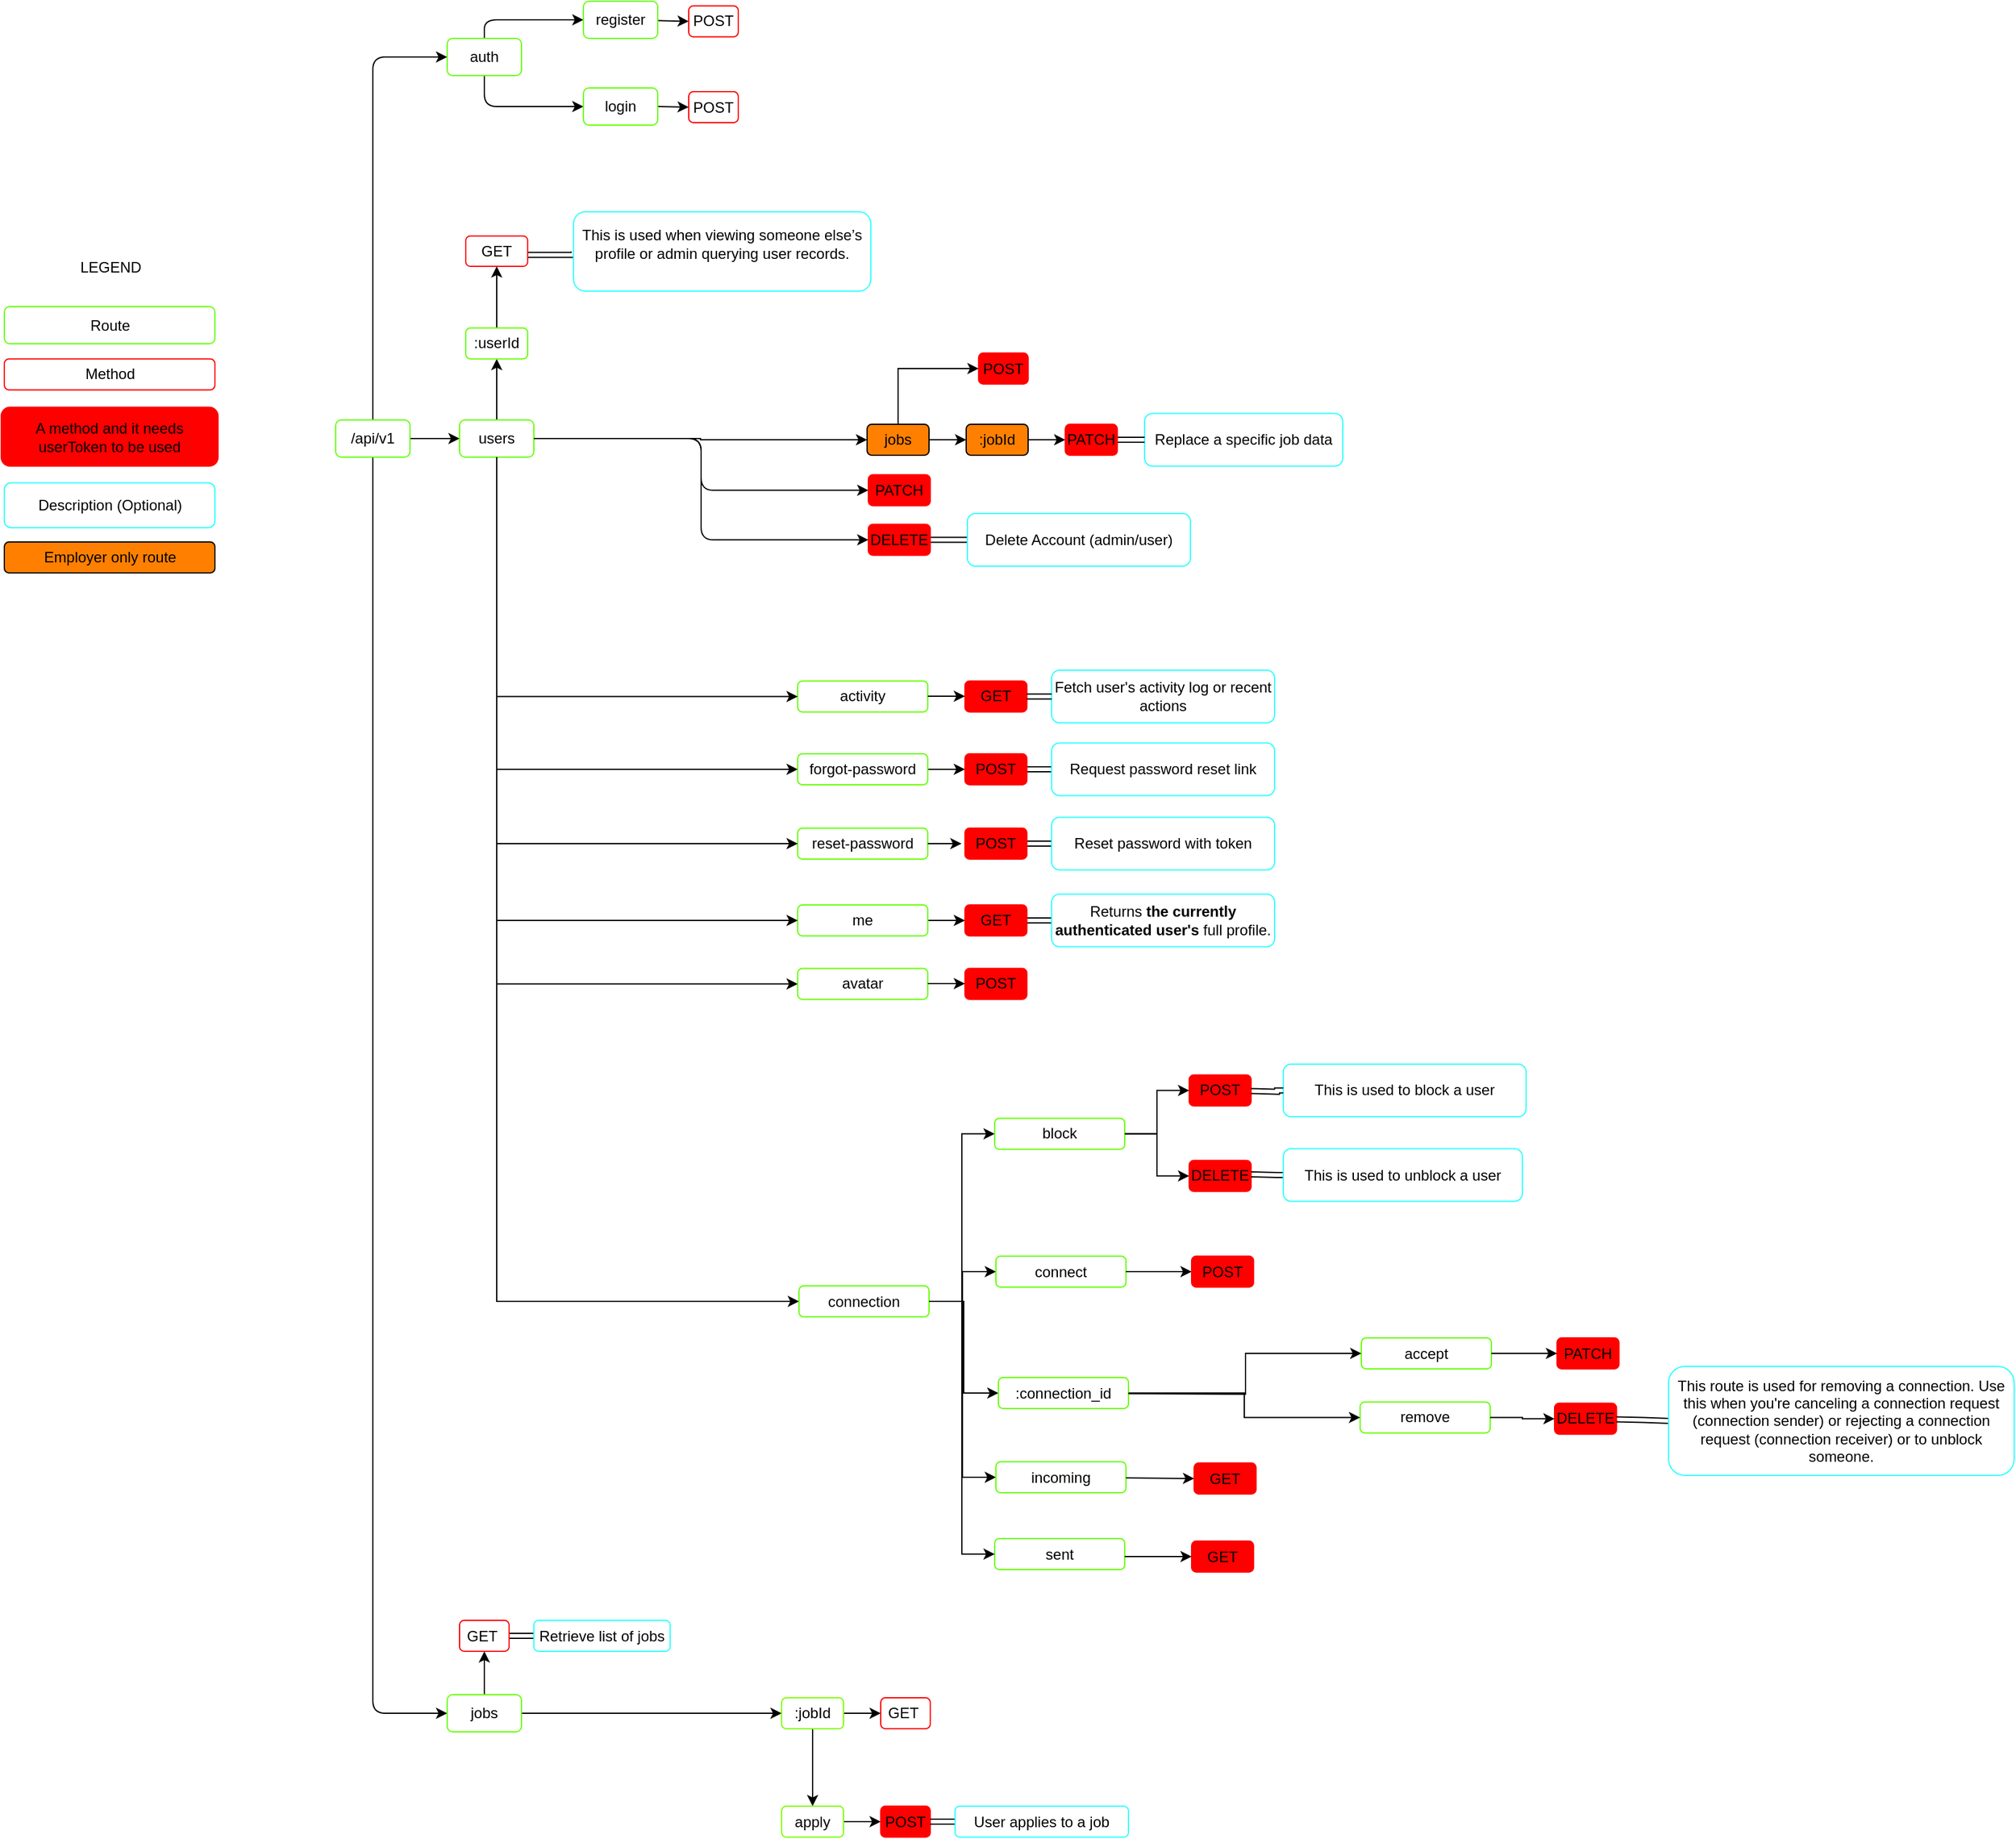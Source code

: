 <mxfile version="28.0.4">
  <diagram id="FDFD36CgAtV6o2mxxV2y" name="v1">
    <mxGraphModel dx="913" dy="455" grid="0" gridSize="10" guides="1" tooltips="1" connect="1" arrows="1" fold="1" page="1" pageScale="1" pageWidth="1100" pageHeight="850" background="none" math="0" shadow="0">
      <root>
        <mxCell id="0" />
        <mxCell id="1" parent="0" />
        <mxCell id="7" value="" style="edgeStyle=none;html=1;fontStyle=0;" parent="1" source="9" target="10" edge="1">
          <mxGeometry relative="1" as="geometry" />
        </mxCell>
        <mxCell id="8" style="edgeStyle=orthogonalEdgeStyle;html=1;entryX=0;entryY=0.5;entryDx=0;entryDy=0;exitX=0.5;exitY=1;exitDx=0;exitDy=0;fontStyle=0;" parent="1" source="9" target="11" edge="1">
          <mxGeometry relative="1" as="geometry" />
        </mxCell>
        <mxCell id="15" value="" style="edgeStyle=orthogonalEdgeStyle;html=1;exitX=0.5;exitY=0;exitDx=0;exitDy=0;entryX=0;entryY=0.5;entryDx=0;entryDy=0;fontStyle=0;" parent="1" source="9" target="14" edge="1">
          <mxGeometry relative="1" as="geometry" />
        </mxCell>
        <mxCell id="9" value="/api/v1" style="rounded=1;whiteSpace=wrap;html=1;strokeColor=#65FF00;fontStyle=0;" parent="1" vertex="1">
          <mxGeometry x="836" y="732" width="60" height="30" as="geometry" />
        </mxCell>
        <mxCell id="iW4W0P-OppsEhK05owAz-121" value="" style="edgeStyle=orthogonalEdgeStyle;rounded=0;orthogonalLoop=1;jettySize=auto;html=1;" parent="1" source="10" target="iW4W0P-OppsEhK05owAz-119" edge="1">
          <mxGeometry relative="1" as="geometry" />
        </mxCell>
        <mxCell id="iW4W0P-OppsEhK05owAz-137" style="edgeStyle=orthogonalEdgeStyle;rounded=0;orthogonalLoop=1;jettySize=auto;html=1;entryX=0;entryY=0.5;entryDx=0;entryDy=0;" parent="1" source="10" target="iW4W0P-OppsEhK05owAz-129" edge="1">
          <mxGeometry relative="1" as="geometry">
            <mxPoint x="1224.31" y="725.756" as="targetPoint" />
          </mxGeometry>
        </mxCell>
        <mxCell id="m2tScSyhQQKVC9vZuVkj-111" style="edgeStyle=orthogonalEdgeStyle;rounded=0;orthogonalLoop=1;jettySize=auto;html=1;entryX=0;entryY=0.5;entryDx=0;entryDy=0;exitX=0.5;exitY=1;exitDx=0;exitDy=0;" parent="1" source="10" target="m2tScSyhQQKVC9vZuVkj-110" edge="1">
          <mxGeometry relative="1" as="geometry" />
        </mxCell>
        <mxCell id="10" value="users" style="rounded=1;whiteSpace=wrap;html=1;strokeColor=#65FF00;fontStyle=0;" parent="1" vertex="1">
          <mxGeometry x="936" y="732" width="60" height="30" as="geometry" />
        </mxCell>
        <mxCell id="87" style="edgeStyle=orthogonalEdgeStyle;html=1;entryX=0.5;entryY=1;entryDx=0;entryDy=0;exitX=0.5;exitY=0;exitDx=0;exitDy=0;fontStyle=0;" parent="1" source="11" target="83" edge="1">
          <mxGeometry relative="1" as="geometry" />
        </mxCell>
        <mxCell id="89" style="edgeStyle=orthogonalEdgeStyle;html=1;entryX=0;entryY=0.5;entryDx=0;entryDy=0;fontStyle=0;" parent="1" source="11" target="88" edge="1">
          <mxGeometry relative="1" as="geometry" />
        </mxCell>
        <mxCell id="11" value="jobs" style="rounded=1;whiteSpace=wrap;html=1;strokeColor=#65FF00;fontStyle=0;" parent="1" vertex="1">
          <mxGeometry x="926" y="1761" width="60" height="30" as="geometry" />
        </mxCell>
        <mxCell id="59" value="" style="edgeStyle=orthogonalEdgeStyle;html=1;fontStyle=0;exitX=0.5;exitY=0;exitDx=0;exitDy=0;" parent="1" source="14" target="58" edge="1">
          <mxGeometry relative="1" as="geometry" />
        </mxCell>
        <mxCell id="61" value="" style="edgeStyle=orthogonalEdgeStyle;html=1;exitX=0.5;exitY=1;exitDx=0;exitDy=0;entryX=0;entryY=0.5;entryDx=0;entryDy=0;fontStyle=0;" parent="1" source="14" target="60" edge="1">
          <mxGeometry relative="1" as="geometry" />
        </mxCell>
        <mxCell id="14" value="auth" style="rounded=1;whiteSpace=wrap;html=1;strokeColor=#65FF00;fontStyle=0;" parent="1" vertex="1">
          <mxGeometry x="926" y="424" width="60" height="30" as="geometry" />
        </mxCell>
        <mxCell id="27" style="edgeStyle=orthogonalEdgeStyle;html=1;entryX=0;entryY=0.5;entryDx=0;entryDy=0;exitX=1;exitY=0.5;exitDx=0;exitDy=0;fontStyle=0;" parent="1" source="10" target="24" edge="1">
          <mxGeometry relative="1" as="geometry" />
        </mxCell>
        <mxCell id="Y0pdC-1RMZM0bYmB5sbG-111" style="edgeStyle=orthogonalEdgeStyle;rounded=0;orthogonalLoop=1;jettySize=auto;html=1;entryX=0;entryY=0.5;entryDx=0;entryDy=0;exitX=0.5;exitY=1;exitDx=0;exitDy=0;" parent="1" source="10" target="Y0pdC-1RMZM0bYmB5sbG-110" edge="1">
          <mxGeometry relative="1" as="geometry" />
        </mxCell>
        <mxCell id="iW4W0P-OppsEhK05owAz-115" style="edgeStyle=orthogonalEdgeStyle;rounded=0;orthogonalLoop=1;jettySize=auto;html=1;entryX=0;entryY=0.5;entryDx=0;entryDy=0;exitX=0.5;exitY=1;exitDx=0;exitDy=0;" parent="1" source="10" target="iW4W0P-OppsEhK05owAz-110" edge="1">
          <mxGeometry relative="1" as="geometry" />
        </mxCell>
        <mxCell id="24" value="PATCH" style="whiteSpace=wrap;html=1;rounded=1;strokeColor=#FF0000;fontStyle=0;fillColor=#FF0000;" parent="1" vertex="1">
          <mxGeometry x="1266" y="776.25" width="50" height="25" as="geometry" />
        </mxCell>
        <mxCell id="Y0pdC-1RMZM0bYmB5sbG-114" value="" style="edgeStyle=orthogonalEdgeStyle;rounded=0;orthogonalLoop=1;jettySize=auto;html=1;shape=link;" parent="1" source="30" target="Y0pdC-1RMZM0bYmB5sbG-113" edge="1">
          <mxGeometry relative="1" as="geometry" />
        </mxCell>
        <mxCell id="30" value="DELETE" style="whiteSpace=wrap;html=1;rounded=1;strokeColor=#FF0000;fontStyle=0;fillColor=#FF0000;" parent="1" vertex="1">
          <mxGeometry x="1266" y="816.25" width="50" height="25" as="geometry" />
        </mxCell>
        <mxCell id="33" style="edgeStyle=orthogonalEdgeStyle;html=1;entryX=0;entryY=0.5;entryDx=0;entryDy=0;exitX=1;exitY=0.5;exitDx=0;exitDy=0;fontStyle=0;" parent="1" source="10" target="30" edge="1">
          <mxGeometry relative="1" as="geometry">
            <mxPoint x="1231" y="770.75" as="sourcePoint" />
            <mxPoint x="1286" y="805.75" as="targetPoint" />
          </mxGeometry>
        </mxCell>
        <mxCell id="34" value="Route" style="rounded=1;whiteSpace=wrap;html=1;strokeColor=#65FF00;fontStyle=0;flipV=0;" parent="1" vertex="1">
          <mxGeometry x="568.5" y="640.5" width="170" height="30" as="geometry" />
        </mxCell>
        <mxCell id="35" value="&lt;span&gt;Method&lt;/span&gt;" style="whiteSpace=wrap;html=1;rounded=1;strokeColor=#FF0000;fontStyle=0;flipV=0;" parent="1" vertex="1">
          <mxGeometry x="568.5" y="682.75" width="170" height="25" as="geometry" />
        </mxCell>
        <mxCell id="38" value="Description (Optional)" style="whiteSpace=wrap;html=1;rounded=1;strokeColor=#33FFFF;fontStyle=0;flipV=0;" parent="1" vertex="1">
          <mxGeometry x="568.5" y="782.75" width="170" height="36.25" as="geometry" />
        </mxCell>
        <mxCell id="74" style="edgeStyle=none;html=1;entryX=0;entryY=0.5;entryDx=0;entryDy=0;fontStyle=0;" parent="1" source="58" target="63" edge="1">
          <mxGeometry relative="1" as="geometry" />
        </mxCell>
        <mxCell id="58" value="register" style="rounded=1;whiteSpace=wrap;html=1;strokeColor=#65FF00;fontStyle=0;" parent="1" vertex="1">
          <mxGeometry x="1036" y="394" width="60" height="30" as="geometry" />
        </mxCell>
        <mxCell id="75" style="edgeStyle=none;html=1;exitX=1;exitY=0.5;exitDx=0;exitDy=0;entryX=0;entryY=0.5;entryDx=0;entryDy=0;fontStyle=0;" parent="1" source="60" target="71" edge="1">
          <mxGeometry relative="1" as="geometry" />
        </mxCell>
        <mxCell id="60" value="login" style="rounded=1;whiteSpace=wrap;html=1;strokeColor=#65FF00;fontStyle=0;" parent="1" vertex="1">
          <mxGeometry x="1036" y="464" width="60" height="30" as="geometry" />
        </mxCell>
        <mxCell id="63" value="&lt;span&gt;POST&lt;/span&gt;" style="whiteSpace=wrap;html=1;rounded=1;strokeColor=#FF0000;fontStyle=0;" parent="1" vertex="1">
          <mxGeometry x="1121" y="397.75" width="40" height="25" as="geometry" />
        </mxCell>
        <mxCell id="71" value="&lt;span&gt;POST&lt;/span&gt;" style="whiteSpace=wrap;html=1;rounded=1;strokeColor=#FF0000;fontStyle=0;" parent="1" vertex="1">
          <mxGeometry x="1121" y="467" width="40" height="25" as="geometry" />
        </mxCell>
        <mxCell id="76" value="&lt;span&gt;A method and it needs userToken to be used&lt;/span&gt;" style="whiteSpace=wrap;html=1;rounded=1;strokeColor=#FF0000;fillColor=#FF0000;fontStyle=0;flipV=0;" parent="1" vertex="1">
          <mxGeometry x="566" y="721.75" width="175" height="47.5" as="geometry" />
        </mxCell>
        <mxCell id="82" value="" style="edgeStyle=none;html=1;shape=link;fontStyle=0;" parent="1" source="83" target="84" edge="1">
          <mxGeometry relative="1" as="geometry" />
        </mxCell>
        <mxCell id="83" value="&lt;span&gt;GET&amp;nbsp;&lt;/span&gt;" style="whiteSpace=wrap;html=1;rounded=1;strokeColor=#FF0000;fontStyle=0;" parent="1" vertex="1">
          <mxGeometry x="936" y="1701" width="40" height="25" as="geometry" />
        </mxCell>
        <mxCell id="84" value="Retrieve list of jobs" style="whiteSpace=wrap;html=1;rounded=1;strokeColor=#33FFFF;fontStyle=0;" parent="1" vertex="1">
          <mxGeometry x="996" y="1701" width="110" height="25" as="geometry" />
        </mxCell>
        <mxCell id="94" style="edgeStyle=none;html=1;entryX=0;entryY=0.5;entryDx=0;entryDy=0;fontStyle=0;" parent="1" source="88" target="92" edge="1">
          <mxGeometry relative="1" as="geometry" />
        </mxCell>
        <mxCell id="106" value="" style="edgeStyle=none;html=1;fontStyle=0;" parent="1" source="88" target="104" edge="1">
          <mxGeometry relative="1" as="geometry" />
        </mxCell>
        <mxCell id="88" value="&lt;span&gt;:jobId&lt;/span&gt;" style="whiteSpace=wrap;html=1;rounded=1;strokeColor=#80FF00;fontStyle=0;" parent="1" vertex="1">
          <mxGeometry x="1196" y="1763.5" width="50" height="25" as="geometry" />
        </mxCell>
        <mxCell id="92" value="&lt;span&gt;GET&amp;nbsp;&lt;/span&gt;" style="whiteSpace=wrap;html=1;rounded=1;strokeColor=#FF0000;fontStyle=0;" parent="1" vertex="1">
          <mxGeometry x="1276" y="1763.5" width="40" height="25" as="geometry" />
        </mxCell>
        <mxCell id="101" value="Employer only route" style="whiteSpace=wrap;html=1;rounded=1;strokeColor=#000000;fillColor=#FF8000;fontStyle=0;flipV=0;" parent="1" vertex="1">
          <mxGeometry x="568.5" y="830.5" width="170" height="25" as="geometry" />
        </mxCell>
        <mxCell id="110" value="" style="edgeStyle=none;html=1;entryX=0;entryY=0.5;entryDx=0;entryDy=0;" parent="1" source="104" target="107" edge="1">
          <mxGeometry relative="1" as="geometry" />
        </mxCell>
        <mxCell id="104" value="apply" style="whiteSpace=wrap;html=1;rounded=1;strokeColor=#80FF00;fontStyle=0;" parent="1" vertex="1">
          <mxGeometry x="1196" y="1851" width="50" height="25" as="geometry" />
        </mxCell>
        <mxCell id="107" value="&lt;span&gt;POST&lt;/span&gt;" style="whiteSpace=wrap;html=1;rounded=1;strokeColor=#FF0000;fontStyle=0;fillColor=#FF0000;" parent="1" vertex="1">
          <mxGeometry x="1276" y="1851" width="40" height="25" as="geometry" />
        </mxCell>
        <mxCell id="108" value="" style="edgeStyle=none;html=1;shape=link;fontStyle=0;" parent="1" source="107" target="109" edge="1">
          <mxGeometry relative="1" as="geometry" />
        </mxCell>
        <mxCell id="109" value="User applies to a job" style="whiteSpace=wrap;html=1;rounded=1;strokeColor=#33FFFF;fontStyle=0;" parent="1" vertex="1">
          <mxGeometry x="1336" y="1851" width="140" height="25" as="geometry" />
        </mxCell>
        <mxCell id="XLNQ2adCplrDvRkqyqyV-127" value="LEGEND" style="text;html=1;align=center;verticalAlign=middle;resizable=0;points=[];autosize=1;strokeColor=none;fillColor=none;" parent="1" vertex="1">
          <mxGeometry x="618.5" y="594" width="70" height="30" as="geometry" />
        </mxCell>
        <mxCell id="Y0pdC-1RMZM0bYmB5sbG-129" style="edgeStyle=orthogonalEdgeStyle;rounded=0;orthogonalLoop=1;jettySize=auto;html=1;exitX=1;exitY=0.5;exitDx=0;exitDy=0;entryX=0;entryY=0.5;entryDx=0;entryDy=0;" parent="1" source="Y0pdC-1RMZM0bYmB5sbG-110" target="Y0pdC-1RMZM0bYmB5sbG-120" edge="1">
          <mxGeometry relative="1" as="geometry" />
        </mxCell>
        <mxCell id="Y0pdC-1RMZM0bYmB5sbG-110" value="forgot-password" style="whiteSpace=wrap;html=1;rounded=1;strokeColor=#65FF00;fontStyle=0;" parent="1" vertex="1">
          <mxGeometry x="1209" y="1001.5" width="105" height="25" as="geometry" />
        </mxCell>
        <mxCell id="Y0pdC-1RMZM0bYmB5sbG-113" value="Delete Account (admin/user)" style="whiteSpace=wrap;html=1;rounded=1;strokeColor=#33FFFF;fontStyle=0;" parent="1" vertex="1">
          <mxGeometry x="1346" y="807.5" width="180" height="42.5" as="geometry" />
        </mxCell>
        <mxCell id="Y0pdC-1RMZM0bYmB5sbG-115" value="reset-password" style="whiteSpace=wrap;html=1;rounded=1;strokeColor=#65FF00;fontStyle=0;" parent="1" vertex="1">
          <mxGeometry x="1209" y="1061.5" width="105" height="25" as="geometry" />
        </mxCell>
        <mxCell id="Y0pdC-1RMZM0bYmB5sbG-116" style="edgeStyle=orthogonalEdgeStyle;rounded=0;orthogonalLoop=1;jettySize=auto;html=1;entryX=0;entryY=0.5;entryDx=0;entryDy=0;exitX=0.5;exitY=1;exitDx=0;exitDy=0;" parent="1" source="10" target="Y0pdC-1RMZM0bYmB5sbG-115" edge="1">
          <mxGeometry relative="1" as="geometry">
            <mxPoint x="1196" y="770" as="sourcePoint" />
          </mxGeometry>
        </mxCell>
        <mxCell id="Y0pdC-1RMZM0bYmB5sbG-132" style="edgeStyle=orthogonalEdgeStyle;rounded=0;orthogonalLoop=1;jettySize=auto;html=1;entryX=0;entryY=0.5;entryDx=0;entryDy=0;" parent="1" source="Y0pdC-1RMZM0bYmB5sbG-117" target="Y0pdC-1RMZM0bYmB5sbG-126" edge="1">
          <mxGeometry relative="1" as="geometry" />
        </mxCell>
        <mxCell id="Y0pdC-1RMZM0bYmB5sbG-117" value="me" style="whiteSpace=wrap;html=1;rounded=1;strokeColor=#65FF00;fontStyle=0;" parent="1" vertex="1">
          <mxGeometry x="1209" y="1123.5" width="105" height="25" as="geometry" />
        </mxCell>
        <mxCell id="Y0pdC-1RMZM0bYmB5sbG-118" style="edgeStyle=orthogonalEdgeStyle;rounded=0;orthogonalLoop=1;jettySize=auto;html=1;entryX=0;entryY=0.5;entryDx=0;entryDy=0;exitX=0.5;exitY=1;exitDx=0;exitDy=0;" parent="1" source="10" target="Y0pdC-1RMZM0bYmB5sbG-117" edge="1">
          <mxGeometry relative="1" as="geometry">
            <mxPoint x="1186" y="817" as="sourcePoint" />
          </mxGeometry>
        </mxCell>
        <mxCell id="Y0pdC-1RMZM0bYmB5sbG-119" value="" style="edgeStyle=orthogonalEdgeStyle;rounded=0;orthogonalLoop=1;jettySize=auto;html=1;shape=link;" parent="1" source="Y0pdC-1RMZM0bYmB5sbG-120" target="Y0pdC-1RMZM0bYmB5sbG-121" edge="1">
          <mxGeometry relative="1" as="geometry" />
        </mxCell>
        <mxCell id="Y0pdC-1RMZM0bYmB5sbG-120" value="POST" style="whiteSpace=wrap;html=1;rounded=1;strokeColor=#FF0000;fontStyle=0;fillColor=#FF0000;" parent="1" vertex="1">
          <mxGeometry x="1344" y="1001.5" width="50" height="25" as="geometry" />
        </mxCell>
        <mxCell id="Y0pdC-1RMZM0bYmB5sbG-121" value="Request password reset link" style="whiteSpace=wrap;html=1;rounded=1;strokeColor=#33FFFF;fontStyle=0;" parent="1" vertex="1">
          <mxGeometry x="1414" y="992.75" width="180" height="42.5" as="geometry" />
        </mxCell>
        <mxCell id="Y0pdC-1RMZM0bYmB5sbG-122" value="" style="edgeStyle=orthogonalEdgeStyle;rounded=0;orthogonalLoop=1;jettySize=auto;html=1;shape=link;" parent="1" source="Y0pdC-1RMZM0bYmB5sbG-123" target="Y0pdC-1RMZM0bYmB5sbG-124" edge="1">
          <mxGeometry relative="1" as="geometry" />
        </mxCell>
        <mxCell id="Y0pdC-1RMZM0bYmB5sbG-123" value="POST" style="whiteSpace=wrap;html=1;rounded=1;strokeColor=#FF0000;fontStyle=0;fillColor=#FF0000;" parent="1" vertex="1">
          <mxGeometry x="1344" y="1061.5" width="50" height="25" as="geometry" />
        </mxCell>
        <mxCell id="Y0pdC-1RMZM0bYmB5sbG-124" value="&lt;table&gt;&lt;tbody&gt;&lt;tr data-end=&quot;2003&quot; data-start=&quot;1920&quot;&gt;&lt;td data-end=&quot;2003&quot; data-start=&quot;1960&quot; data-col-size=&quot;md&quot;&gt;Reset password with token&lt;/td&gt;&lt;/tr&gt;&lt;/tbody&gt;&lt;/table&gt;" style="whiteSpace=wrap;html=1;rounded=1;strokeColor=#33FFFF;fontStyle=0;" parent="1" vertex="1">
          <mxGeometry x="1414" y="1052.75" width="180" height="42.5" as="geometry" />
        </mxCell>
        <mxCell id="Y0pdC-1RMZM0bYmB5sbG-125" value="" style="edgeStyle=orthogonalEdgeStyle;rounded=0;orthogonalLoop=1;jettySize=auto;html=1;shape=link;" parent="1" source="Y0pdC-1RMZM0bYmB5sbG-126" target="Y0pdC-1RMZM0bYmB5sbG-127" edge="1">
          <mxGeometry relative="1" as="geometry" />
        </mxCell>
        <mxCell id="Y0pdC-1RMZM0bYmB5sbG-126" value="GET" style="whiteSpace=wrap;html=1;rounded=1;strokeColor=#FF0000;fontStyle=0;fillColor=#FF0000;" parent="1" vertex="1">
          <mxGeometry x="1344" y="1123.5" width="50" height="25" as="geometry" />
        </mxCell>
        <mxCell id="Y0pdC-1RMZM0bYmB5sbG-127" value="&lt;p data-end=&quot;313&quot; data-start=&quot;238&quot;&gt;Returns &lt;strong data-end=&quot;299&quot; data-start=&quot;261&quot;&gt;the currently authenticated user&#39;s&lt;/strong&gt; full profile.&lt;/p&gt;&lt;p data-end=&quot;421&quot; data-start=&quot;315&quot;&gt;&lt;/p&gt;" style="whiteSpace=wrap;html=1;rounded=1;strokeColor=#33FFFF;fontStyle=0;" parent="1" vertex="1">
          <mxGeometry x="1414" y="1114.75" width="180" height="42.5" as="geometry" />
        </mxCell>
        <mxCell id="Y0pdC-1RMZM0bYmB5sbG-130" style="edgeStyle=orthogonalEdgeStyle;rounded=0;orthogonalLoop=1;jettySize=auto;html=1;exitX=1;exitY=0.5;exitDx=0;exitDy=0;entryX=-0.056;entryY=0.528;entryDx=0;entryDy=0;entryPerimeter=0;" parent="1" source="Y0pdC-1RMZM0bYmB5sbG-115" target="Y0pdC-1RMZM0bYmB5sbG-123" edge="1">
          <mxGeometry relative="1" as="geometry" />
        </mxCell>
        <mxCell id="Y0pdC-1RMZM0bYmB5sbG-135" value="activity" style="whiteSpace=wrap;html=1;rounded=1;strokeColor=#65FF00;fontStyle=0;" parent="1" vertex="1">
          <mxGeometry x="1209" y="942.75" width="105" height="25" as="geometry" />
        </mxCell>
        <mxCell id="Y0pdC-1RMZM0bYmB5sbG-136" style="edgeStyle=orthogonalEdgeStyle;rounded=0;orthogonalLoop=1;jettySize=auto;html=1;entryX=0;entryY=0.5;entryDx=0;entryDy=0;exitX=0.5;exitY=1;exitDx=0;exitDy=0;" parent="1" source="10" target="Y0pdC-1RMZM0bYmB5sbG-135" edge="1">
          <mxGeometry relative="1" as="geometry">
            <mxPoint x="1196" y="770" as="sourcePoint" />
          </mxGeometry>
        </mxCell>
        <mxCell id="Y0pdC-1RMZM0bYmB5sbG-137" value="GET" style="whiteSpace=wrap;html=1;rounded=1;strokeColor=#FF0000;fontStyle=0;fillColor=#FF0000;" parent="1" vertex="1">
          <mxGeometry x="1344" y="942.75" width="50" height="25" as="geometry" />
        </mxCell>
        <mxCell id="Y0pdC-1RMZM0bYmB5sbG-138" value="Fetch user&#39;s activity log or recent actions" style="whiteSpace=wrap;html=1;rounded=1;strokeColor=#33FFFF;fontStyle=0;" parent="1" vertex="1">
          <mxGeometry x="1414" y="934" width="180" height="42.5" as="geometry" />
        </mxCell>
        <mxCell id="Y0pdC-1RMZM0bYmB5sbG-139" value="" style="edgeStyle=orthogonalEdgeStyle;rounded=0;orthogonalLoop=1;jettySize=auto;html=1;shape=link;" parent="1" source="Y0pdC-1RMZM0bYmB5sbG-137" target="Y0pdC-1RMZM0bYmB5sbG-138" edge="1">
          <mxGeometry relative="1" as="geometry" />
        </mxCell>
        <mxCell id="Y0pdC-1RMZM0bYmB5sbG-140" style="edgeStyle=orthogonalEdgeStyle;rounded=0;orthogonalLoop=1;jettySize=auto;html=1;exitX=1;exitY=0.5;exitDx=0;exitDy=0;entryX=0;entryY=0.5;entryDx=0;entryDy=0;" parent="1" target="Y0pdC-1RMZM0bYmB5sbG-137" edge="1">
          <mxGeometry relative="1" as="geometry">
            <mxPoint x="1314" y="955" as="sourcePoint" />
          </mxGeometry>
        </mxCell>
        <mxCell id="iW4W0P-OppsEhK05owAz-110" value="avatar" style="whiteSpace=wrap;html=1;rounded=1;strokeColor=#65FF00;fontStyle=0;" parent="1" vertex="1">
          <mxGeometry x="1209" y="1174.75" width="105" height="25" as="geometry" />
        </mxCell>
        <mxCell id="iW4W0P-OppsEhK05owAz-111" value="POST" style="whiteSpace=wrap;html=1;rounded=1;strokeColor=#FF0000;fontStyle=0;fillColor=#FF0000;" parent="1" vertex="1">
          <mxGeometry x="1344" y="1174.75" width="50" height="25" as="geometry" />
        </mxCell>
        <mxCell id="iW4W0P-OppsEhK05owAz-112" style="edgeStyle=orthogonalEdgeStyle;rounded=0;orthogonalLoop=1;jettySize=auto;html=1;entryX=0;entryY=0.5;entryDx=0;entryDy=0;" parent="1" target="iW4W0P-OppsEhK05owAz-111" edge="1">
          <mxGeometry relative="1" as="geometry">
            <mxPoint x="1314" y="1187" as="sourcePoint" />
          </mxGeometry>
        </mxCell>
        <mxCell id="iW4W0P-OppsEhK05owAz-116" value="" style="edgeStyle=orthogonalEdgeStyle;rounded=0;orthogonalLoop=1;jettySize=auto;html=1;shape=link;entryX=0;entryY=0.5;entryDx=0;entryDy=0;exitX=1;exitY=0.621;exitDx=0;exitDy=0;exitPerimeter=0;" parent="1" source="iW4W0P-OppsEhK05owAz-118" target="iW4W0P-OppsEhK05owAz-117" edge="1">
          <mxGeometry relative="1" as="geometry">
            <mxPoint x="976" y="613.5" as="sourcePoint" />
          </mxGeometry>
        </mxCell>
        <mxCell id="iW4W0P-OppsEhK05owAz-117" value="This is used when&amp;nbsp;&lt;span style=&quot;color: light-dark(rgb(0, 0, 0), rgb(255, 255, 255)); background-color: transparent;&quot;&gt;viewing someone else’s profile or admin querying user records.&lt;/span&gt;&lt;p data-end=&quot;1133&quot; data-start=&quot;1093&quot;&gt;&lt;/p&gt;" style="whiteSpace=wrap;html=1;rounded=1;strokeColor=#33FFFF;fontStyle=0;" parent="1" vertex="1">
          <mxGeometry x="1028" y="564" width="240" height="64" as="geometry" />
        </mxCell>
        <mxCell id="iW4W0P-OppsEhK05owAz-118" value="GET" style="whiteSpace=wrap;html=1;rounded=1;strokeColor=#FF0000;fontStyle=0;" parent="1" vertex="1">
          <mxGeometry x="941" y="583.5" width="50" height="24.5" as="geometry" />
        </mxCell>
        <mxCell id="iW4W0P-OppsEhK05owAz-122" value="" style="edgeStyle=orthogonalEdgeStyle;rounded=0;orthogonalLoop=1;jettySize=auto;html=1;" parent="1" source="iW4W0P-OppsEhK05owAz-119" target="iW4W0P-OppsEhK05owAz-118" edge="1">
          <mxGeometry relative="1" as="geometry" />
        </mxCell>
        <mxCell id="iW4W0P-OppsEhK05owAz-119" value=":userId" style="whiteSpace=wrap;html=1;rounded=1;strokeColor=#65FF00;fontStyle=0;" parent="1" vertex="1">
          <mxGeometry x="941" y="657.75" width="50" height="25" as="geometry" />
        </mxCell>
        <mxCell id="iW4W0P-OppsEhK05owAz-127" value="" style="edgeStyle=orthogonalEdgeStyle;rounded=0;orthogonalLoop=1;jettySize=auto;html=1;entryX=0;entryY=0.5;entryDx=0;entryDy=0;exitX=0.5;exitY=0;exitDx=0;exitDy=0;" parent="1" source="iW4W0P-OppsEhK05owAz-129" target="iW4W0P-OppsEhK05owAz-130" edge="1">
          <mxGeometry relative="1" as="geometry" />
        </mxCell>
        <mxCell id="iW4W0P-OppsEhK05owAz-128" value="" style="edgeStyle=orthogonalEdgeStyle;rounded=0;orthogonalLoop=1;jettySize=auto;html=1;entryX=0;entryY=0.5;entryDx=0;entryDy=0;" parent="1" source="iW4W0P-OppsEhK05owAz-129" target="iW4W0P-OppsEhK05owAz-133" edge="1">
          <mxGeometry relative="1" as="geometry">
            <mxPoint x="1345" y="748" as="targetPoint" />
          </mxGeometry>
        </mxCell>
        <mxCell id="iW4W0P-OppsEhK05owAz-129" value="jobs" style="whiteSpace=wrap;html=1;rounded=1;strokeColor=#000000;fillColor=#FF8000;fontStyle=0;" parent="1" vertex="1">
          <mxGeometry x="1265" y="735.5" width="50" height="25" as="geometry" />
        </mxCell>
        <mxCell id="iW4W0P-OppsEhK05owAz-130" value="&lt;span&gt;POST&lt;/span&gt;" style="whiteSpace=wrap;html=1;rounded=1;strokeColor=#FF0000;fontStyle=0;fillColor=#FF0000;" parent="1" vertex="1">
          <mxGeometry x="1355" y="678" width="40" height="25" as="geometry" />
        </mxCell>
        <mxCell id="iW4W0P-OppsEhK05owAz-131" value="Replace a specific job data" style="whiteSpace=wrap;html=1;rounded=1;strokeColor=#33FFFF;fontStyle=0;" parent="1" vertex="1">
          <mxGeometry x="1489" y="726.75" width="160" height="42.5" as="geometry" />
        </mxCell>
        <mxCell id="iW4W0P-OppsEhK05owAz-132" value="" style="edgeStyle=orthogonalEdgeStyle;rounded=0;orthogonalLoop=1;jettySize=auto;html=1;" parent="1" source="iW4W0P-OppsEhK05owAz-133" target="iW4W0P-OppsEhK05owAz-135" edge="1">
          <mxGeometry relative="1" as="geometry" />
        </mxCell>
        <mxCell id="iW4W0P-OppsEhK05owAz-133" value=":jobId" style="whiteSpace=wrap;html=1;rounded=1;strokeColor=#000000;fillColor=#FF8000;fontStyle=0;" parent="1" vertex="1">
          <mxGeometry x="1345" y="735.5" width="50" height="25" as="geometry" />
        </mxCell>
        <mxCell id="iW4W0P-OppsEhK05owAz-134" value="" style="edgeStyle=orthogonalEdgeStyle;rounded=0;orthogonalLoop=1;jettySize=auto;html=1;shape=link;" parent="1" source="iW4W0P-OppsEhK05owAz-135" target="iW4W0P-OppsEhK05owAz-131" edge="1">
          <mxGeometry relative="1" as="geometry" />
        </mxCell>
        <mxCell id="iW4W0P-OppsEhK05owAz-135" value="&lt;span&gt;PATCH&lt;/span&gt;" style="whiteSpace=wrap;html=1;rounded=1;strokeColor=#FF0000;fontStyle=0;fillColor=#FF0000;" parent="1" vertex="1">
          <mxGeometry x="1425" y="735.5" width="42" height="25" as="geometry" />
        </mxCell>
        <mxCell id="haLQKfFFl5RIzy_8Wnj9-124" style="edgeStyle=orthogonalEdgeStyle;rounded=0;orthogonalLoop=1;jettySize=auto;html=1;entryX=0;entryY=0.5;entryDx=0;entryDy=0;" parent="1" source="m2tScSyhQQKVC9vZuVkj-110" target="haLQKfFFl5RIzy_8Wnj9-121" edge="1">
          <mxGeometry relative="1" as="geometry" />
        </mxCell>
        <mxCell id="haLQKfFFl5RIzy_8Wnj9-125" style="edgeStyle=orthogonalEdgeStyle;rounded=0;orthogonalLoop=1;jettySize=auto;html=1;entryX=0;entryY=0.5;entryDx=0;entryDy=0;" parent="1" source="m2tScSyhQQKVC9vZuVkj-110" target="haLQKfFFl5RIzy_8Wnj9-114" edge="1">
          <mxGeometry relative="1" as="geometry" />
        </mxCell>
        <mxCell id="m2tScSyhQQKVC9vZuVkj-110" value="connection" style="whiteSpace=wrap;html=1;rounded=1;strokeColor=#65FF00;fontStyle=0;" parent="1" vertex="1">
          <mxGeometry x="1210" y="1431" width="105" height="25" as="geometry" />
        </mxCell>
        <mxCell id="haLQKfFFl5RIzy_8Wnj9-149" style="edgeStyle=orthogonalEdgeStyle;rounded=0;orthogonalLoop=1;jettySize=auto;html=1;entryX=0;entryY=0.5;entryDx=0;entryDy=0;exitX=1;exitY=0.5;exitDx=0;exitDy=0;" parent="1" source="m2tScSyhQQKVC9vZuVkj-110" target="haLQKfFFl5RIzy_8Wnj9-148" edge="1">
          <mxGeometry relative="1" as="geometry">
            <mxPoint x="1476.0" y="1397.524" as="sourcePoint" />
          </mxGeometry>
        </mxCell>
        <mxCell id="haLQKfFFl5RIzy_8Wnj9-114" value=":connection_id" style="whiteSpace=wrap;html=1;rounded=1;strokeColor=#65FF00;fontStyle=0;" parent="1" vertex="1">
          <mxGeometry x="1371" y="1505" width="105" height="25" as="geometry" />
        </mxCell>
        <mxCell id="haLQKfFFl5RIzy_8Wnj9-121" value="incoming" style="whiteSpace=wrap;html=1;rounded=1;strokeColor=#65FF00;fontStyle=0;" parent="1" vertex="1">
          <mxGeometry x="1369" y="1573" width="105" height="25" as="geometry" />
        </mxCell>
        <mxCell id="haLQKfFFl5RIzy_8Wnj9-127" style="edgeStyle=orthogonalEdgeStyle;rounded=0;orthogonalLoop=1;jettySize=auto;html=1;entryX=0;entryY=0.5;entryDx=0;entryDy=0;exitX=1;exitY=0.5;exitDx=0;exitDy=0;" parent="1" source="m2tScSyhQQKVC9vZuVkj-110" target="haLQKfFFl5RIzy_8Wnj9-128" edge="1">
          <mxGeometry relative="1" as="geometry">
            <mxPoint x="1318" y="1385" as="sourcePoint" />
          </mxGeometry>
        </mxCell>
        <mxCell id="haLQKfFFl5RIzy_8Wnj9-128" value="connect" style="whiteSpace=wrap;html=1;rounded=1;strokeColor=#65FF00;fontStyle=0;" parent="1" vertex="1">
          <mxGeometry x="1369" y="1407" width="105" height="25" as="geometry" />
        </mxCell>
        <mxCell id="haLQKfFFl5RIzy_8Wnj9-136" value="sent" style="whiteSpace=wrap;html=1;rounded=1;strokeColor=#65FF00;fontStyle=0;" parent="1" vertex="1">
          <mxGeometry x="1368" y="1635" width="105" height="25" as="geometry" />
        </mxCell>
        <mxCell id="haLQKfFFl5RIzy_8Wnj9-137" style="edgeStyle=orthogonalEdgeStyle;rounded=0;orthogonalLoop=1;jettySize=auto;html=1;entryX=0;entryY=0.5;entryDx=0;entryDy=0;exitX=1;exitY=0.5;exitDx=0;exitDy=0;" parent="1" source="m2tScSyhQQKVC9vZuVkj-110" target="haLQKfFFl5RIzy_8Wnj9-136" edge="1">
          <mxGeometry relative="1" as="geometry">
            <mxPoint x="1314" y="1524.51" as="sourcePoint" />
          </mxGeometry>
        </mxCell>
        <mxCell id="haLQKfFFl5RIzy_8Wnj9-138" value="accept" style="whiteSpace=wrap;html=1;rounded=1;strokeColor=#65FF00;fontStyle=0;" parent="1" vertex="1">
          <mxGeometry x="1664" y="1473" width="105" height="25" as="geometry" />
        </mxCell>
        <mxCell id="haLQKfFFl5RIzy_8Wnj9-139" style="edgeStyle=orthogonalEdgeStyle;rounded=0;orthogonalLoop=1;jettySize=auto;html=1;entryX=0;entryY=0.5;entryDx=0;entryDy=0;" parent="1" target="haLQKfFFl5RIzy_8Wnj9-138" edge="1">
          <mxGeometry relative="1" as="geometry">
            <mxPoint x="1476" y="1518" as="sourcePoint" />
          </mxGeometry>
        </mxCell>
        <mxCell id="haLQKfFFl5RIzy_8Wnj9-145" value="remove" style="whiteSpace=wrap;html=1;rounded=1;strokeColor=#65FF00;fontStyle=0;" parent="1" vertex="1">
          <mxGeometry x="1663" y="1524.75" width="105" height="25" as="geometry" />
        </mxCell>
        <mxCell id="haLQKfFFl5RIzy_8Wnj9-146" style="edgeStyle=orthogonalEdgeStyle;rounded=0;orthogonalLoop=1;jettySize=auto;html=1;entryX=0;entryY=0.5;entryDx=0;entryDy=0;exitX=1;exitY=0.5;exitDx=0;exitDy=0;" parent="1" source="haLQKfFFl5RIzy_8Wnj9-114" target="haLQKfFFl5RIzy_8Wnj9-145" edge="1">
          <mxGeometry relative="1" as="geometry">
            <mxPoint x="1474" y="1572.53" as="sourcePoint" />
          </mxGeometry>
        </mxCell>
        <mxCell id="haLQKfFFl5RIzy_8Wnj9-181" style="edgeStyle=orthogonalEdgeStyle;rounded=0;orthogonalLoop=1;jettySize=auto;html=1;entryX=0;entryY=0.5;entryDx=0;entryDy=0;" parent="1" source="haLQKfFFl5RIzy_8Wnj9-148" target="haLQKfFFl5RIzy_8Wnj9-179" edge="1">
          <mxGeometry relative="1" as="geometry">
            <mxPoint x="1525" y="1319.25" as="targetPoint" />
          </mxGeometry>
        </mxCell>
        <mxCell id="haLQKfFFl5RIzy_8Wnj9-148" value="block" style="whiteSpace=wrap;html=1;rounded=1;strokeColor=#65FF00;fontStyle=0;" parent="1" vertex="1">
          <mxGeometry x="1368" y="1295.75" width="105" height="25" as="geometry" />
        </mxCell>
        <mxCell id="haLQKfFFl5RIzy_8Wnj9-150" style="edgeStyle=orthogonalEdgeStyle;rounded=0;orthogonalLoop=1;jettySize=auto;html=1;entryX=0;entryY=0.5;entryDx=0;entryDy=0;exitX=1;exitY=0.5;exitDx=0;exitDy=0;" parent="1" source="haLQKfFFl5RIzy_8Wnj9-128" target="haLQKfFFl5RIzy_8Wnj9-151" edge="1">
          <mxGeometry relative="1" as="geometry">
            <mxPoint x="1497" y="1419.25" as="sourcePoint" />
          </mxGeometry>
        </mxCell>
        <mxCell id="haLQKfFFl5RIzy_8Wnj9-151" value="POST" style="whiteSpace=wrap;html=1;rounded=1;strokeColor=#FF0000;fontStyle=0;fillColor=#FF0000;" parent="1" vertex="1">
          <mxGeometry x="1527" y="1407" width="50" height="25" as="geometry" />
        </mxCell>
        <mxCell id="haLQKfFFl5RIzy_8Wnj9-153" style="edgeStyle=orthogonalEdgeStyle;rounded=0;orthogonalLoop=1;jettySize=auto;html=1;entryX=0;entryY=0.5;entryDx=0;entryDy=0;" parent="1" target="haLQKfFFl5RIzy_8Wnj9-154" edge="1">
          <mxGeometry relative="1" as="geometry">
            <mxPoint x="1474" y="1586" as="sourcePoint" />
          </mxGeometry>
        </mxCell>
        <mxCell id="haLQKfFFl5RIzy_8Wnj9-154" value="GET" style="whiteSpace=wrap;html=1;rounded=1;strokeColor=#FF0000;fontStyle=0;fillColor=#FF0000;" parent="1" vertex="1">
          <mxGeometry x="1529" y="1574" width="50" height="25" as="geometry" />
        </mxCell>
        <mxCell id="haLQKfFFl5RIzy_8Wnj9-157" value="GET" style="whiteSpace=wrap;html=1;rounded=1;strokeColor=#FF0000;fontStyle=0;fillColor=#FF0000;" parent="1" vertex="1">
          <mxGeometry x="1527" y="1637" width="50" height="25" as="geometry" />
        </mxCell>
        <mxCell id="haLQKfFFl5RIzy_8Wnj9-158" style="edgeStyle=orthogonalEdgeStyle;rounded=0;orthogonalLoop=1;jettySize=auto;html=1;entryX=0;entryY=0.5;entryDx=0;entryDy=0;exitX=1;exitY=0.58;exitDx=0;exitDy=0;exitPerimeter=0;" parent="1" source="haLQKfFFl5RIzy_8Wnj9-136" target="haLQKfFFl5RIzy_8Wnj9-157" edge="1">
          <mxGeometry relative="1" as="geometry">
            <mxPoint x="1473" y="1650" as="sourcePoint" />
          </mxGeometry>
        </mxCell>
        <mxCell id="haLQKfFFl5RIzy_8Wnj9-159" value="POST" style="whiteSpace=wrap;html=1;rounded=1;strokeColor=#FF0000;fontStyle=0;fillColor=#FF0000;" parent="1" vertex="1">
          <mxGeometry x="1525" y="1260.75" width="50" height="25" as="geometry" />
        </mxCell>
        <mxCell id="haLQKfFFl5RIzy_8Wnj9-160" style="edgeStyle=orthogonalEdgeStyle;rounded=0;orthogonalLoop=1;jettySize=auto;html=1;entryX=0;entryY=0.5;entryDx=0;entryDy=0;exitX=1;exitY=0.5;exitDx=0;exitDy=0;" parent="1" source="haLQKfFFl5RIzy_8Wnj9-148" target="haLQKfFFl5RIzy_8Wnj9-159" edge="1">
          <mxGeometry relative="1" as="geometry">
            <mxPoint x="1475" y="1309.75" as="sourcePoint" />
          </mxGeometry>
        </mxCell>
        <mxCell id="haLQKfFFl5RIzy_8Wnj9-161" value="PATCH" style="whiteSpace=wrap;html=1;rounded=1;strokeColor=#FF0000;fontStyle=0;fillColor=#FF0000;" parent="1" vertex="1">
          <mxGeometry x="1822" y="1473" width="50" height="25" as="geometry" />
        </mxCell>
        <mxCell id="haLQKfFFl5RIzy_8Wnj9-162" style="edgeStyle=orthogonalEdgeStyle;rounded=0;orthogonalLoop=1;jettySize=auto;html=1;entryX=0;entryY=0.5;entryDx=0;entryDy=0;exitX=1;exitY=0.5;exitDx=0;exitDy=0;" parent="1" source="haLQKfFFl5RIzy_8Wnj9-138" target="haLQKfFFl5RIzy_8Wnj9-161" edge="1">
          <mxGeometry relative="1" as="geometry">
            <mxPoint x="1770" y="1486" as="sourcePoint" />
          </mxGeometry>
        </mxCell>
        <mxCell id="haLQKfFFl5RIzy_8Wnj9-164" style="edgeStyle=orthogonalEdgeStyle;rounded=0;orthogonalLoop=1;jettySize=auto;html=1;entryX=0;entryY=0.5;entryDx=0;entryDy=0;exitX=1;exitY=0.5;exitDx=0;exitDy=0;" parent="1" target="haLQKfFFl5RIzy_8Wnj9-163" edge="1">
          <mxGeometry relative="1" as="geometry">
            <mxPoint x="1854" y="1544.5" as="sourcePoint" />
          </mxGeometry>
        </mxCell>
        <mxCell id="haLQKfFFl5RIzy_8Wnj9-167" value="DELETE" style="whiteSpace=wrap;html=1;rounded=1;strokeColor=#FF0000;fontStyle=0;fillColor=#FF0000;" parent="1" vertex="1">
          <mxGeometry x="1820" y="1525.75" width="50" height="25" as="geometry" />
        </mxCell>
        <mxCell id="haLQKfFFl5RIzy_8Wnj9-168" style="edgeStyle=orthogonalEdgeStyle;rounded=0;orthogonalLoop=1;jettySize=auto;html=1;entryX=0;entryY=0.5;entryDx=0;entryDy=0;exitX=1;exitY=0.5;exitDx=0;exitDy=0;" parent="1" source="haLQKfFFl5RIzy_8Wnj9-145" target="haLQKfFFl5RIzy_8Wnj9-167" edge="1">
          <mxGeometry relative="1" as="geometry">
            <mxPoint x="1769" y="1537.71" as="sourcePoint" />
          </mxGeometry>
        </mxCell>
        <mxCell id="haLQKfFFl5RIzy_8Wnj9-169" value="" style="edgeStyle=orthogonalEdgeStyle;rounded=0;orthogonalLoop=1;jettySize=auto;html=1;shape=link;exitX=1;exitY=0.5;exitDx=0;exitDy=0;" parent="1" target="haLQKfFFl5RIzy_8Wnj9-170" edge="1">
          <mxGeometry relative="1" as="geometry">
            <mxPoint x="1956" y="1544.5" as="sourcePoint" />
          </mxGeometry>
        </mxCell>
        <mxCell id="haLQKfFFl5RIzy_8Wnj9-177" value="" style="edgeStyle=orthogonalEdgeStyle;rounded=0;orthogonalLoop=1;jettySize=auto;html=1;shape=link;exitX=1;exitY=0.5;exitDx=0;exitDy=0;" parent="1" target="haLQKfFFl5RIzy_8Wnj9-178" edge="1">
          <mxGeometry relative="1" as="geometry">
            <mxPoint x="1870" y="1538.75" as="sourcePoint" />
          </mxGeometry>
        </mxCell>
        <mxCell id="haLQKfFFl5RIzy_8Wnj9-178" value="&lt;p data-end=&quot;313&quot; data-start=&quot;238&quot;&gt;This route is used for removing a connection. Use this when you&#39;re canceling a connection request (&lt;span style=&quot;background-color: transparent; color: light-dark(rgb(0, 0, 0), rgb(255, 255, 255));&quot;&gt;connection sender&lt;/span&gt;&lt;span style=&quot;background-color: transparent; color: light-dark(rgb(0, 0, 0), rgb(255, 255, 255));&quot;&gt;) or rejecting a connection request&lt;/span&gt;&lt;span style=&quot;background-color: transparent; color: light-dark(rgb(0, 0, 0), rgb(255, 255, 255));&quot;&gt;&amp;nbsp;(connection receiver)&lt;/span&gt;&lt;span style=&quot;background-color: transparent; color: light-dark(rgb(0, 0, 0), rgb(255, 255, 255));&quot;&gt;&amp;nbsp;or to unblock someone.&lt;/span&gt;&lt;/p&gt;&lt;p data-end=&quot;421&quot; data-start=&quot;315&quot;&gt;&lt;/p&gt;" style="whiteSpace=wrap;html=1;rounded=1;strokeColor=#33FFFF;fontStyle=0;" parent="1" vertex="1">
          <mxGeometry x="1912" y="1496" width="279" height="88" as="geometry" />
        </mxCell>
        <mxCell id="haLQKfFFl5RIzy_8Wnj9-179" value="DELETE" style="whiteSpace=wrap;html=1;rounded=1;strokeColor=#FF0000;fontStyle=0;fillColor=#FF0000;" parent="1" vertex="1">
          <mxGeometry x="1525" y="1329.75" width="50" height="25" as="geometry" />
        </mxCell>
        <mxCell id="haLQKfFFl5RIzy_8Wnj9-185" value="&lt;p data-end=&quot;313&quot; data-start=&quot;238&quot;&gt;This is used to block a user&lt;/p&gt;&lt;p data-end=&quot;421&quot; data-start=&quot;315&quot;&gt;&lt;/p&gt;" style="whiteSpace=wrap;html=1;rounded=1;strokeColor=#33FFFF;fontStyle=0;" parent="1" vertex="1">
          <mxGeometry x="1601" y="1252" width="196" height="42.5" as="geometry" />
        </mxCell>
        <mxCell id="haLQKfFFl5RIzy_8Wnj9-186" value="" style="edgeStyle=orthogonalEdgeStyle;rounded=0;orthogonalLoop=1;jettySize=auto;html=1;shape=link;exitX=1;exitY=0.5;exitDx=0;exitDy=0;" parent="1" target="haLQKfFFl5RIzy_8Wnj9-185" edge="1">
          <mxGeometry relative="1" as="geometry">
            <mxPoint x="1575" y="1273.75" as="sourcePoint" />
          </mxGeometry>
        </mxCell>
        <mxCell id="haLQKfFFl5RIzy_8Wnj9-189" value="" style="edgeStyle=orthogonalEdgeStyle;rounded=0;orthogonalLoop=1;jettySize=auto;html=1;shape=link;exitX=1;exitY=0.5;exitDx=0;exitDy=0;" parent="1" target="haLQKfFFl5RIzy_8Wnj9-190" edge="1">
          <mxGeometry relative="1" as="geometry">
            <mxPoint x="1575" y="1341" as="sourcePoint" />
          </mxGeometry>
        </mxCell>
        <mxCell id="haLQKfFFl5RIzy_8Wnj9-190" value="&lt;p data-end=&quot;313&quot; data-start=&quot;238&quot;&gt;This is used to unblock a user&lt;/p&gt;&lt;p data-end=&quot;421&quot; data-start=&quot;315&quot;&gt;&lt;/p&gt;" style="whiteSpace=wrap;html=1;rounded=1;strokeColor=#33FFFF;fontStyle=0;" parent="1" vertex="1">
          <mxGeometry x="1601" y="1320.25" width="193" height="42.5" as="geometry" />
        </mxCell>
      </root>
    </mxGraphModel>
  </diagram>
</mxfile>
